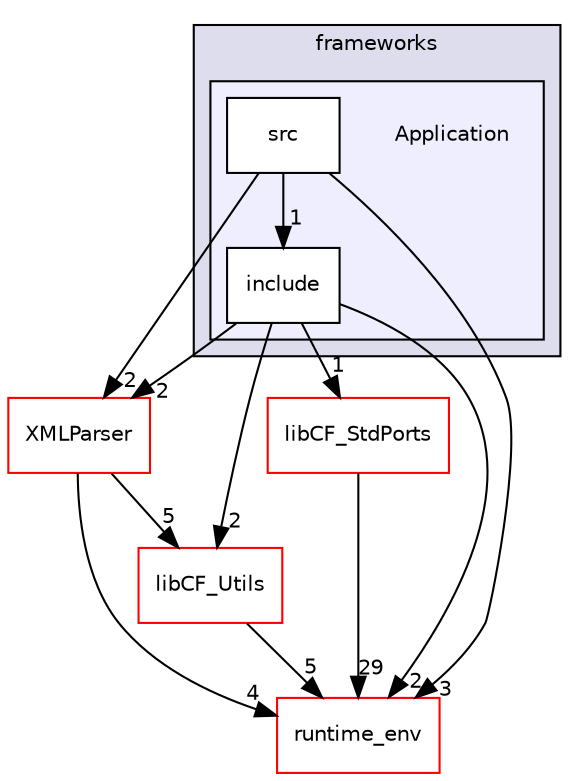 digraph "frameworks/Application" {
  compound=true
  node [ fontsize="10", fontname="Helvetica"];
  edge [ labelfontsize="10", labelfontname="Helvetica"];
  subgraph clusterdir_27e7b6da28153e106312658788f622d3 {
    graph [ bgcolor="#ddddee", pencolor="black", label="frameworks" fontname="Helvetica", fontsize="10", URL="dir_27e7b6da28153e106312658788f622d3.html"]
  subgraph clusterdir_8aabdcfce34c4bac61caf3af373d0f0e {
    graph [ bgcolor="#eeeeff", pencolor="black", label="" URL="dir_8aabdcfce34c4bac61caf3af373d0f0e.html"];
    dir_8aabdcfce34c4bac61caf3af373d0f0e [shape=plaintext label="Application"];
    dir_4808971001db6084ffb749e32f997bdb [shape=box label="include" color="black" fillcolor="white" style="filled" URL="dir_4808971001db6084ffb749e32f997bdb.html"];
    dir_291e89667eecc07e8ba49edf291f2124 [shape=box label="src" color="black" fillcolor="white" style="filled" URL="dir_291e89667eecc07e8ba49edf291f2124.html"];
  }
  }
  dir_82d23cf221d390315bcc70b79c1eb009 [shape=box label="XMLParser" fillcolor="white" style="filled" color="red" URL="dir_82d23cf221d390315bcc70b79c1eb009.html"];
  dir_415fd844ad1371cc0541b88918b9f3f6 [shape=box label="libCF_StdPorts" fillcolor="white" style="filled" color="red" URL="dir_415fd844ad1371cc0541b88918b9f3f6.html"];
  dir_ecac01cf0516f87ea4205d3d96f45c96 [shape=box label="libCF_Utils" fillcolor="white" style="filled" color="red" URL="dir_ecac01cf0516f87ea4205d3d96f45c96.html"];
  dir_f225e4d86008d3e73336a06c8611e2b4 [shape=box label="runtime_env" fillcolor="white" style="filled" color="red" URL="dir_f225e4d86008d3e73336a06c8611e2b4.html"];
  dir_82d23cf221d390315bcc70b79c1eb009->dir_ecac01cf0516f87ea4205d3d96f45c96 [headlabel="5", labeldistance=1.5 headhref="dir_000031_000028.html"];
  dir_82d23cf221d390315bcc70b79c1eb009->dir_f225e4d86008d3e73336a06c8611e2b4 [headlabel="4", labeldistance=1.5 headhref="dir_000031_000034.html"];
  dir_415fd844ad1371cc0541b88918b9f3f6->dir_f225e4d86008d3e73336a06c8611e2b4 [headlabel="29", labeldistance=1.5 headhref="dir_000025_000034.html"];
  dir_ecac01cf0516f87ea4205d3d96f45c96->dir_f225e4d86008d3e73336a06c8611e2b4 [headlabel="5", labeldistance=1.5 headhref="dir_000028_000034.html"];
  dir_291e89667eecc07e8ba49edf291f2124->dir_82d23cf221d390315bcc70b79c1eb009 [headlabel="2", labeldistance=1.5 headhref="dir_000003_000031.html"];
  dir_291e89667eecc07e8ba49edf291f2124->dir_f225e4d86008d3e73336a06c8611e2b4 [headlabel="3", labeldistance=1.5 headhref="dir_000003_000034.html"];
  dir_291e89667eecc07e8ba49edf291f2124->dir_4808971001db6084ffb749e32f997bdb [headlabel="1", labeldistance=1.5 headhref="dir_000003_000002.html"];
  dir_4808971001db6084ffb749e32f997bdb->dir_82d23cf221d390315bcc70b79c1eb009 [headlabel="2", labeldistance=1.5 headhref="dir_000002_000031.html"];
  dir_4808971001db6084ffb749e32f997bdb->dir_415fd844ad1371cc0541b88918b9f3f6 [headlabel="1", labeldistance=1.5 headhref="dir_000002_000025.html"];
  dir_4808971001db6084ffb749e32f997bdb->dir_ecac01cf0516f87ea4205d3d96f45c96 [headlabel="2", labeldistance=1.5 headhref="dir_000002_000028.html"];
  dir_4808971001db6084ffb749e32f997bdb->dir_f225e4d86008d3e73336a06c8611e2b4 [headlabel="2", labeldistance=1.5 headhref="dir_000002_000034.html"];
}

